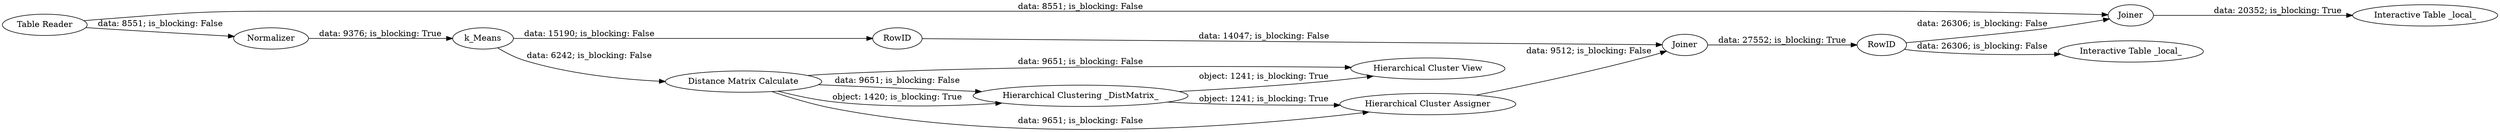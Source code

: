 digraph {
	"-3558832238846296832_22" [label="Hierarchical Clustering _DistMatrix_"]
	"-3558832238846296832_16" [label="Hierarchical Cluster Assigner"]
	"-3558832238846296832_45" [label=Joiner]
	"-3558832238846296832_12" [label=Normalizer]
	"-3558832238846296832_23" [label="Distance Matrix Calculate"]
	"-3558832238846296832_42" [label=k_Means]
	"-3558832238846296832_48" [label="Interactive Table _local_"]
	"-3558832238846296832_8" [label="Table Reader"]
	"-3558832238846296832_47" [label=RowID]
	"-3558832238846296832_44" [label="Interactive Table _local_"]
	"-3558832238846296832_43" [label=Joiner]
	"-3558832238846296832_46" [label=RowID]
	"-3558832238846296832_40" [label="Hierarchical Cluster View"]
	"-3558832238846296832_23" -> "-3558832238846296832_22" [label="data: 9651; is_blocking: False"]
	"-3558832238846296832_47" -> "-3558832238846296832_44" [label="data: 26306; is_blocking: False"]
	"-3558832238846296832_46" -> "-3558832238846296832_43" [label="data: 14047; is_blocking: False"]
	"-3558832238846296832_16" -> "-3558832238846296832_43" [label="data: 9512; is_blocking: False"]
	"-3558832238846296832_8" -> "-3558832238846296832_12" [label="data: 8551; is_blocking: False"]
	"-3558832238846296832_42" -> "-3558832238846296832_46" [label="data: 15190; is_blocking: False"]
	"-3558832238846296832_42" -> "-3558832238846296832_23" [label="data: 6242; is_blocking: False"]
	"-3558832238846296832_23" -> "-3558832238846296832_40" [label="data: 9651; is_blocking: False"]
	"-3558832238846296832_22" -> "-3558832238846296832_16" [label="object: 1241; is_blocking: True"]
	"-3558832238846296832_43" -> "-3558832238846296832_47" [label="data: 27552; is_blocking: True"]
	"-3558832238846296832_12" -> "-3558832238846296832_42" [label="data: 9376; is_blocking: True"]
	"-3558832238846296832_22" -> "-3558832238846296832_40" [label="object: 1241; is_blocking: True"]
	"-3558832238846296832_23" -> "-3558832238846296832_22" [label="object: 1420; is_blocking: True"]
	"-3558832238846296832_8" -> "-3558832238846296832_45" [label="data: 8551; is_blocking: False"]
	"-3558832238846296832_23" -> "-3558832238846296832_16" [label="data: 9651; is_blocking: False"]
	"-3558832238846296832_45" -> "-3558832238846296832_48" [label="data: 20352; is_blocking: True"]
	"-3558832238846296832_47" -> "-3558832238846296832_45" [label="data: 26306; is_blocking: False"]
	rankdir=LR
}

